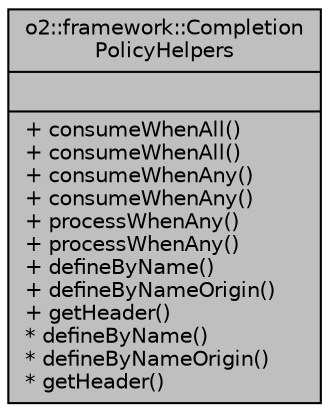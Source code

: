 digraph "o2::framework::CompletionPolicyHelpers"
{
 // INTERACTIVE_SVG=YES
  bgcolor="transparent";
  edge [fontname="Helvetica",fontsize="10",labelfontname="Helvetica",labelfontsize="10"];
  node [fontname="Helvetica",fontsize="10",shape=record];
  Node1 [label="{o2::framework::Completion\lPolicyHelpers\n||+ consumeWhenAll()\l+ consumeWhenAll()\l+ consumeWhenAny()\l+ consumeWhenAny()\l+ processWhenAny()\l+ processWhenAny()\l+ defineByName()\l+ defineByNameOrigin()\l+ getHeader()\l* defineByName()\l* defineByNameOrigin()\l* getHeader()\l}",height=0.2,width=0.4,color="black", fillcolor="grey75", style="filled", fontcolor="black"];
}
